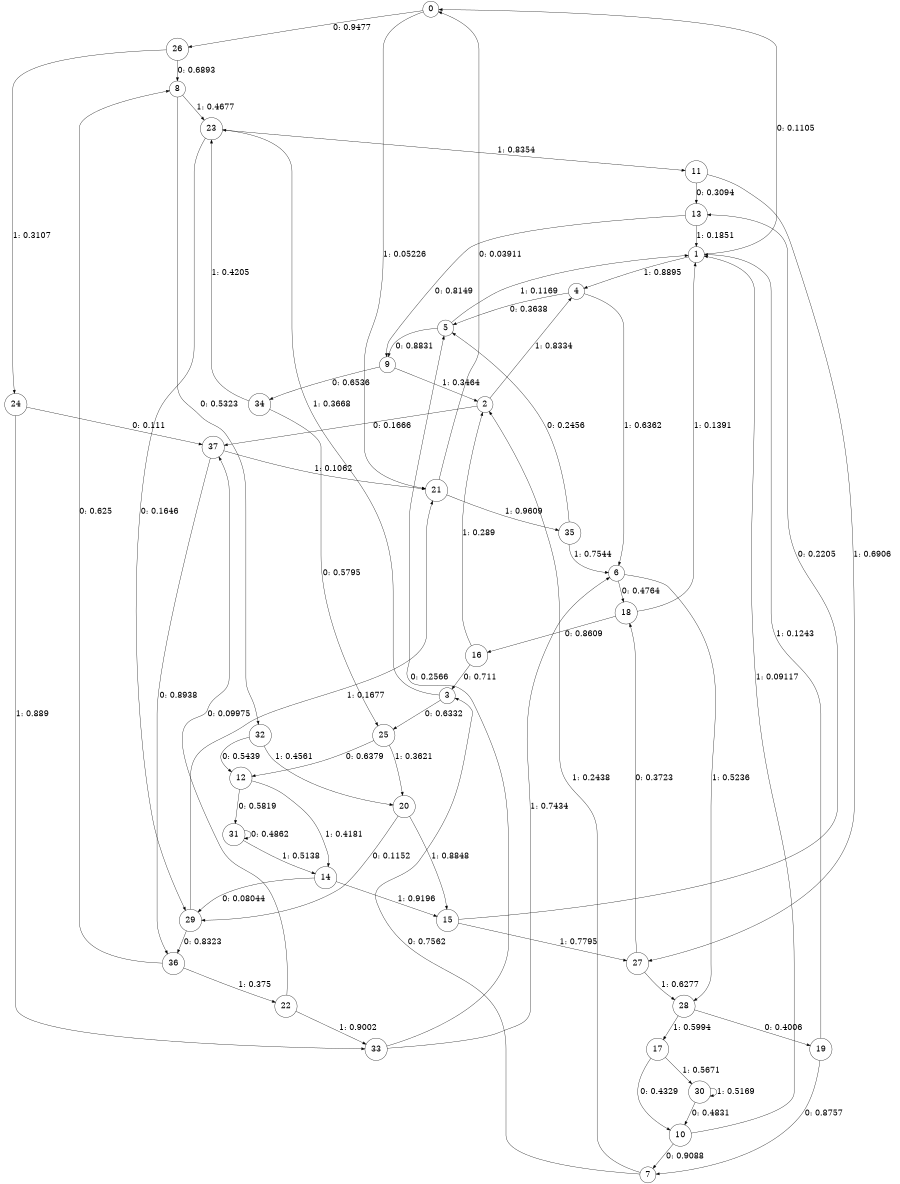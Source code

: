 digraph "ch22concat_phase3_L6" {
size = "6,8.5";
ratio = "fill";
node [shape = circle];
node [fontsize = 24];
edge [fontsize = 24];
0 -> 26 [label = "0: 0.9477   "];
0 -> 21 [label = "1: 0.05226  "];
1 -> 0 [label = "0: 0.1105   "];
1 -> 4 [label = "1: 0.8895   "];
2 -> 37 [label = "0: 0.1666   "];
2 -> 4 [label = "1: 0.8334   "];
3 -> 25 [label = "0: 0.6332   "];
3 -> 23 [label = "1: 0.3668   "];
4 -> 5 [label = "0: 0.3638   "];
4 -> 6 [label = "1: 0.6362   "];
5 -> 9 [label = "0: 0.8831   "];
5 -> 1 [label = "1: 0.1169   "];
6 -> 18 [label = "0: 0.4764   "];
6 -> 28 [label = "1: 0.5236   "];
7 -> 3 [label = "0: 0.7562   "];
7 -> 2 [label = "1: 0.2438   "];
8 -> 32 [label = "0: 0.5323   "];
8 -> 23 [label = "1: 0.4677   "];
9 -> 34 [label = "0: 0.6536   "];
9 -> 2 [label = "1: 0.3464   "];
10 -> 7 [label = "0: 0.9088   "];
10 -> 1 [label = "1: 0.09117  "];
11 -> 13 [label = "0: 0.3094   "];
11 -> 27 [label = "1: 0.6906   "];
12 -> 31 [label = "0: 0.5819   "];
12 -> 14 [label = "1: 0.4181   "];
13 -> 9 [label = "0: 0.8149   "];
13 -> 1 [label = "1: 0.1851   "];
14 -> 29 [label = "0: 0.08044  "];
14 -> 15 [label = "1: 0.9196   "];
15 -> 13 [label = "0: 0.2205   "];
15 -> 27 [label = "1: 0.7795   "];
16 -> 3 [label = "0: 0.711    "];
16 -> 2 [label = "1: 0.289    "];
17 -> 10 [label = "0: 0.4329   "];
17 -> 30 [label = "1: 0.5671   "];
18 -> 16 [label = "0: 0.8609   "];
18 -> 1 [label = "1: 0.1391   "];
19 -> 7 [label = "0: 0.8757   "];
19 -> 1 [label = "1: 0.1243   "];
20 -> 29 [label = "0: 0.1152   "];
20 -> 15 [label = "1: 0.8848   "];
21 -> 0 [label = "0: 0.03911  "];
21 -> 35 [label = "1: 0.9609   "];
22 -> 37 [label = "0: 0.09975  "];
22 -> 33 [label = "1: 0.9002   "];
23 -> 29 [label = "0: 0.1646   "];
23 -> 11 [label = "1: 0.8354   "];
24 -> 37 [label = "0: 0.111    "];
24 -> 33 [label = "1: 0.889    "];
25 -> 12 [label = "0: 0.6379   "];
25 -> 20 [label = "1: 0.3621   "];
26 -> 8 [label = "0: 0.6893   "];
26 -> 24 [label = "1: 0.3107   "];
27 -> 18 [label = "0: 0.3723   "];
27 -> 28 [label = "1: 0.6277   "];
28 -> 19 [label = "0: 0.4006   "];
28 -> 17 [label = "1: 0.5994   "];
29 -> 36 [label = "0: 0.8323   "];
29 -> 21 [label = "1: 0.1677   "];
30 -> 10 [label = "0: 0.4831   "];
30 -> 30 [label = "1: 0.5169   "];
31 -> 31 [label = "0: 0.4862   "];
31 -> 14 [label = "1: 0.5138   "];
32 -> 12 [label = "0: 0.5439   "];
32 -> 20 [label = "1: 0.4561   "];
33 -> 5 [label = "0: 0.2566   "];
33 -> 6 [label = "1: 0.7434   "];
34 -> 25 [label = "0: 0.5795   "];
34 -> 23 [label = "1: 0.4205   "];
35 -> 5 [label = "0: 0.2456   "];
35 -> 6 [label = "1: 0.7544   "];
36 -> 8 [label = "0: 0.625    "];
36 -> 22 [label = "1: 0.375    "];
37 -> 36 [label = "0: 0.8938   "];
37 -> 21 [label = "1: 0.1062   "];
}